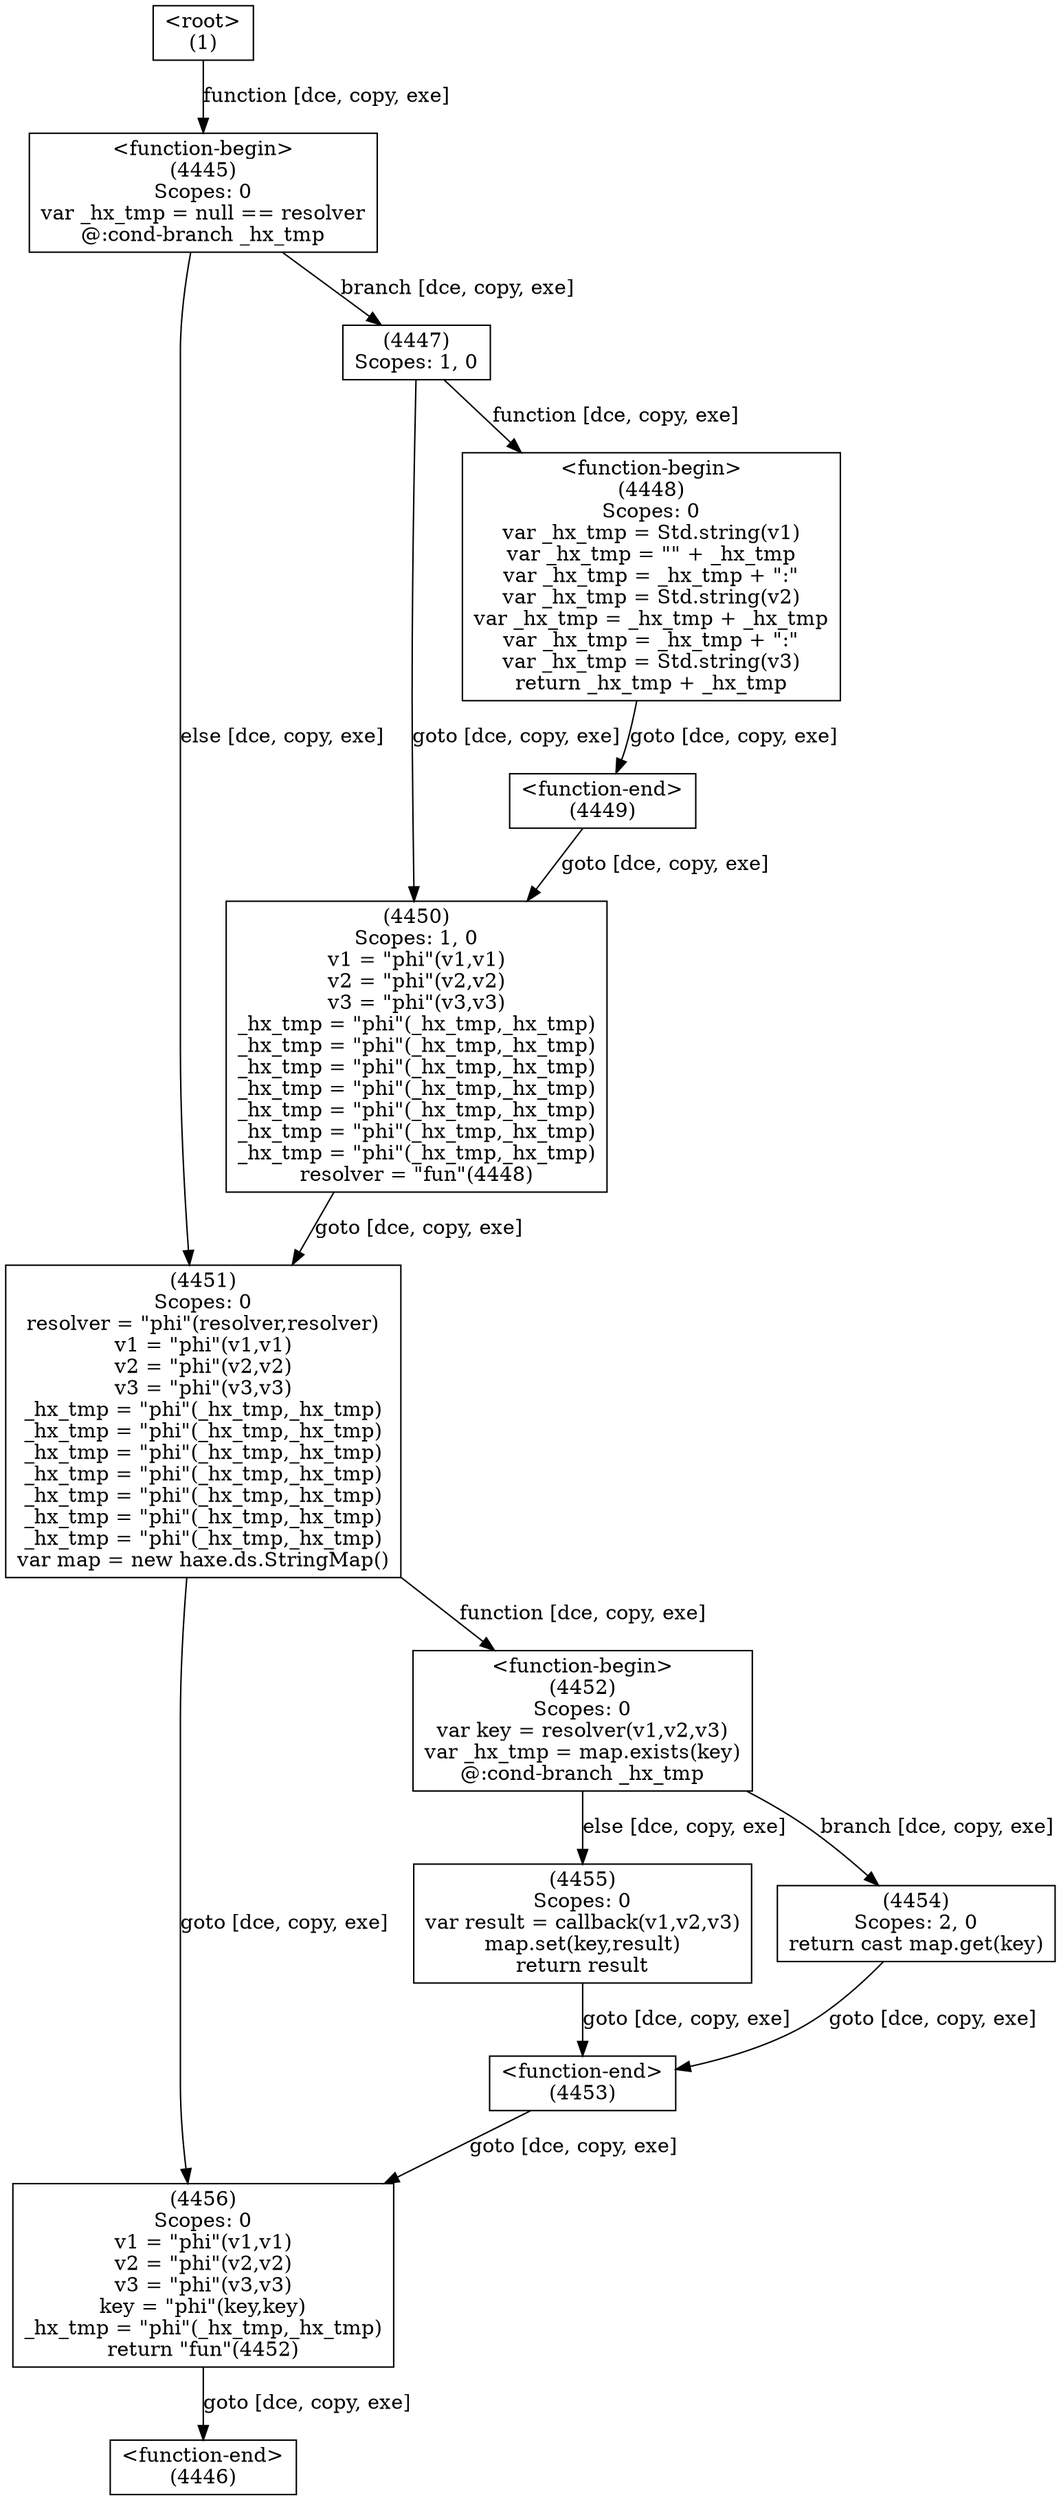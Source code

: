 digraph graphname {
n4456 [shape=box,label="(4456)\nScopes: 0\nv1 = \"phi\"(v1,v1)\nv2 = \"phi\"(v2,v2)\nv3 = \"phi\"(v3,v3)\nkey = \"phi\"(key,key)\n_hx_tmp = \"phi\"(_hx_tmp,_hx_tmp)\nreturn \"fun\"(4452)"];
n4455 [shape=box,label="(4455)\nScopes: 0\nvar result = callback(v1,v2,v3)\nmap.set(key,result)\nreturn result"];
n4454 [shape=box,label="(4454)\nScopes: 2, 0\nreturn cast map.get(key)"];
n4453 [shape=box,label="<function-end>
(4453)"];
n4452 [shape=box,label="<function-begin>
(4452)\nScopes: 0\nvar key = resolver(v1,v2,v3)\nvar _hx_tmp = map.exists(key)\n@:cond-branch _hx_tmp"];
n4451 [shape=box,label="(4451)\nScopes: 0\nresolver = \"phi\"(resolver,resolver)\nv1 = \"phi\"(v1,v1)\nv2 = \"phi\"(v2,v2)\nv3 = \"phi\"(v3,v3)\n_hx_tmp = \"phi\"(_hx_tmp,_hx_tmp)\n_hx_tmp = \"phi\"(_hx_tmp,_hx_tmp)\n_hx_tmp = \"phi\"(_hx_tmp,_hx_tmp)\n_hx_tmp = \"phi\"(_hx_tmp,_hx_tmp)\n_hx_tmp = \"phi\"(_hx_tmp,_hx_tmp)\n_hx_tmp = \"phi\"(_hx_tmp,_hx_tmp)\n_hx_tmp = \"phi\"(_hx_tmp,_hx_tmp)\nvar map = new haxe.ds.StringMap()"];
n4450 [shape=box,label="(4450)\nScopes: 1, 0\nv1 = \"phi\"(v1,v1)\nv2 = \"phi\"(v2,v2)\nv3 = \"phi\"(v3,v3)\n_hx_tmp = \"phi\"(_hx_tmp,_hx_tmp)\n_hx_tmp = \"phi\"(_hx_tmp,_hx_tmp)\n_hx_tmp = \"phi\"(_hx_tmp,_hx_tmp)\n_hx_tmp = \"phi\"(_hx_tmp,_hx_tmp)\n_hx_tmp = \"phi\"(_hx_tmp,_hx_tmp)\n_hx_tmp = \"phi\"(_hx_tmp,_hx_tmp)\n_hx_tmp = \"phi\"(_hx_tmp,_hx_tmp)\nresolver = \"fun\"(4448)"];
n4449 [shape=box,label="<function-end>
(4449)"];
n4448 [shape=box,label="<function-begin>
(4448)\nScopes: 0\nvar _hx_tmp = Std.string(v1)\nvar _hx_tmp = \"\" + _hx_tmp\nvar _hx_tmp = _hx_tmp + \":\"\nvar _hx_tmp = Std.string(v2)\nvar _hx_tmp = _hx_tmp + _hx_tmp\nvar _hx_tmp = _hx_tmp + \":\"\nvar _hx_tmp = Std.string(v3)\nreturn _hx_tmp + _hx_tmp"];
n4447 [shape=box,label="(4447)\nScopes: 1, 0"];
n4446 [shape=box,label="<function-end>
(4446)"];
n4445 [shape=box,label="<function-begin>
(4445)\nScopes: 0\nvar _hx_tmp = null == resolver\n@:cond-branch _hx_tmp"];
n1 [shape=box,label="<root>
(1)"];
n1 -> n4445[label="function [dce, copy, exe]"];
n4445 -> n4451[label="else [dce, copy, exe]"];
n4445 -> n4447[label="branch [dce, copy, exe]"];
n4447 -> n4450[label="goto [dce, copy, exe]"];
n4447 -> n4448[label="function [dce, copy, exe]"];
n4448 -> n4449[label="goto [dce, copy, exe]"];
n4449 -> n4450[label="goto [dce, copy, exe]"];
n4450 -> n4451[label="goto [dce, copy, exe]"];
n4451 -> n4456[label="goto [dce, copy, exe]"];
n4451 -> n4452[label="function [dce, copy, exe]"];
n4452 -> n4455[label="else [dce, copy, exe]"];
n4452 -> n4454[label="branch [dce, copy, exe]"];
n4454 -> n4453[label="goto [dce, copy, exe]"];
n4453 -> n4456[label="goto [dce, copy, exe]"];
n4455 -> n4453[label="goto [dce, copy, exe]"];
n4456 -> n4446[label="goto [dce, copy, exe]"];
}

